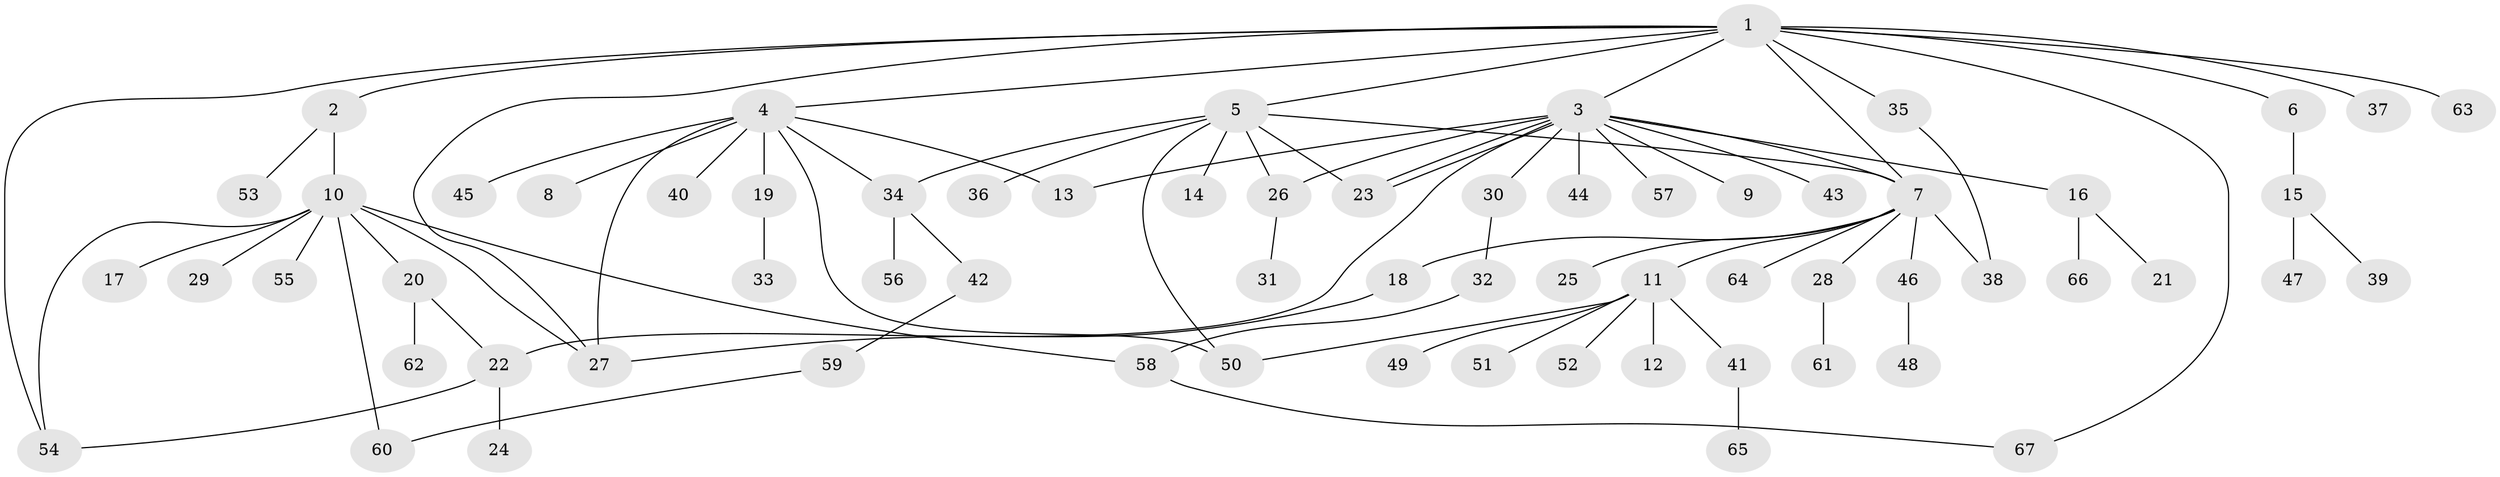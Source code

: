 // Generated by graph-tools (version 1.1) at 2025/01/03/09/25 03:01:41]
// undirected, 67 vertices, 85 edges
graph export_dot {
graph [start="1"]
  node [color=gray90,style=filled];
  1;
  2;
  3;
  4;
  5;
  6;
  7;
  8;
  9;
  10;
  11;
  12;
  13;
  14;
  15;
  16;
  17;
  18;
  19;
  20;
  21;
  22;
  23;
  24;
  25;
  26;
  27;
  28;
  29;
  30;
  31;
  32;
  33;
  34;
  35;
  36;
  37;
  38;
  39;
  40;
  41;
  42;
  43;
  44;
  45;
  46;
  47;
  48;
  49;
  50;
  51;
  52;
  53;
  54;
  55;
  56;
  57;
  58;
  59;
  60;
  61;
  62;
  63;
  64;
  65;
  66;
  67;
  1 -- 2;
  1 -- 3;
  1 -- 4;
  1 -- 5;
  1 -- 6;
  1 -- 7;
  1 -- 27;
  1 -- 35;
  1 -- 37;
  1 -- 54;
  1 -- 63;
  1 -- 67;
  2 -- 10;
  2 -- 53;
  3 -- 7;
  3 -- 9;
  3 -- 13;
  3 -- 16;
  3 -- 22;
  3 -- 23;
  3 -- 23;
  3 -- 26;
  3 -- 30;
  3 -- 43;
  3 -- 44;
  3 -- 57;
  4 -- 8;
  4 -- 13;
  4 -- 19;
  4 -- 27;
  4 -- 34;
  4 -- 40;
  4 -- 45;
  4 -- 50;
  5 -- 7;
  5 -- 14;
  5 -- 23;
  5 -- 26;
  5 -- 34;
  5 -- 36;
  5 -- 50;
  6 -- 15;
  7 -- 11;
  7 -- 18;
  7 -- 25;
  7 -- 28;
  7 -- 38;
  7 -- 46;
  7 -- 64;
  10 -- 17;
  10 -- 20;
  10 -- 27;
  10 -- 29;
  10 -- 54;
  10 -- 55;
  10 -- 58;
  10 -- 60;
  11 -- 12;
  11 -- 41;
  11 -- 49;
  11 -- 50;
  11 -- 51;
  11 -- 52;
  15 -- 39;
  15 -- 47;
  16 -- 21;
  16 -- 66;
  18 -- 27;
  19 -- 33;
  20 -- 22;
  20 -- 62;
  22 -- 24;
  22 -- 54;
  26 -- 31;
  28 -- 61;
  30 -- 32;
  32 -- 58;
  34 -- 42;
  34 -- 56;
  35 -- 38;
  41 -- 65;
  42 -- 59;
  46 -- 48;
  58 -- 67;
  59 -- 60;
}
